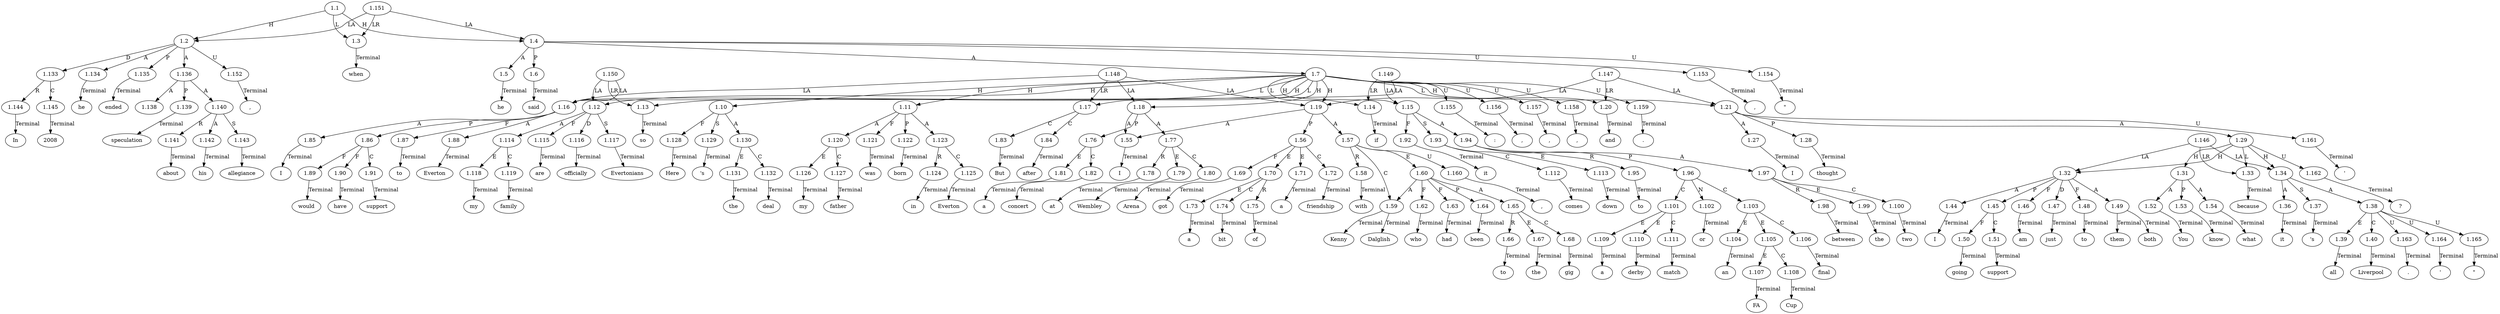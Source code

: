 // Graph
digraph {
	0.1 [label=In ordering=out]
	0.10 [label=when ordering=out]
	0.100 [label="'s" ordering=out]
	0.101 [label=all ordering=out]
	0.102 [label=Liverpool ordering=out]
	0.103 [label="." ordering=out]
	0.104 [label="'" ordering=out]
	0.105 [label="\"" ordering=out]
	0.11 [label=he ordering=out]
	0.12 [label=said ordering=out]
	0.13 [label="," ordering=out]
	0.14 [label="\"" ordering=out]
	0.15 [label=Here ordering=out]
	0.16 [label="'s" ordering=out]
	0.17 [label=the ordering=out]
	0.18 [label=deal ordering=out]
	0.19 [label=":" ordering=out]
	0.2 [label=2008 ordering=out]
	0.20 [label=my ordering=out]
	0.21 [label=father ordering=out]
	0.22 [label=was ordering=out]
	0.23 [label=born ordering=out]
	0.24 [label=in ordering=out]
	0.25 [label=Everton ordering=out]
	0.26 [label="," ordering=out]
	0.27 [label=my ordering=out]
	0.28 [label=family ordering=out]
	0.29 [label=are ordering=out]
	0.3 [label="," ordering=out]
	0.30 [label=officially ordering=out]
	0.31 [label=Evertonians ordering=out]
	0.32 [label="," ordering=out]
	0.33 [label=so ordering=out]
	0.34 [label=if ordering=out]
	0.35 [label=it ordering=out]
	0.36 [label=comes ordering=out]
	0.37 [label=down ordering=out]
	0.38 [label=to ordering=out]
	0.39 [label=a ordering=out]
	0.4 [label=he ordering=out]
	0.40 [label=derby ordering=out]
	0.41 [label=match ordering=out]
	0.42 [label=or ordering=out]
	0.43 [label=an ordering=out]
	0.44 [label=FA ordering=out]
	0.45 [label=Cup ordering=out]
	0.46 [label=final ordering=out]
	0.47 [label=between ordering=out]
	0.48 [label=the ordering=out]
	0.49 [label=two ordering=out]
	0.5 [label=ended ordering=out]
	0.50 [label="," ordering=out]
	0.51 [label=I ordering=out]
	0.52 [label=would ordering=out]
	0.53 [label=have ordering=out]
	0.54 [label=to ordering=out]
	0.55 [label=support ordering=out]
	0.56 [label=Everton ordering=out]
	0.57 [label="." ordering=out]
	0.58 [label=But ordering=out]
	0.59 [label=after ordering=out]
	0.6 [label=speculation ordering=out]
	0.60 [label=a ordering=out]
	0.61 [label=concert ordering=out]
	0.62 [label=at ordering=out]
	0.63 [label=Wembley ordering=out]
	0.64 [label=Arena ordering=out]
	0.65 [label=I ordering=out]
	0.66 [label=got ordering=out]
	0.67 [label=a ordering=out]
	0.68 [label=bit ordering=out]
	0.69 [label=of ordering=out]
	0.7 [label=about ordering=out]
	0.70 [label=a ordering=out]
	0.71 [label=friendship ordering=out]
	0.72 [label=with ordering=out]
	0.73 [label=Kenny ordering=out]
	0.74 [label=Dalglish ordering=out]
	0.75 [label="," ordering=out]
	0.76 [label=who ordering=out]
	0.77 [label=had ordering=out]
	0.78 [label=been ordering=out]
	0.79 [label=to ordering=out]
	0.8 [label=his ordering=out]
	0.80 [label=the ordering=out]
	0.81 [label=gig ordering=out]
	0.82 [label=and ordering=out]
	0.83 [label=I ordering=out]
	0.84 [label=thought ordering=out]
	0.85 [label="'" ordering=out]
	0.86 [label=You ordering=out]
	0.87 [label=know ordering=out]
	0.88 [label=what ordering=out]
	0.89 [label="?" ordering=out]
	0.9 [label=allegiance ordering=out]
	0.90 [label=I ordering=out]
	0.91 [label=am ordering=out]
	0.92 [label=just ordering=out]
	0.93 [label=going ordering=out]
	0.94 [label=to ordering=out]
	0.95 [label=support ordering=out]
	0.96 [label=them ordering=out]
	0.97 [label=both ordering=out]
	0.98 [label=because ordering=out]
	0.99 [label=it ordering=out]
	1.1 [label=1.1 ordering=out]
	1.2 [label=1.2 ordering=out]
	1.3 [label=1.3 ordering=out]
	1.4 [label=1.4 ordering=out]
	1.5 [label=1.5 ordering=out]
	1.6 [label=1.6 ordering=out]
	1.7 [label=1.7 ordering=out]
	1.10 [label=1.10 ordering=out]
	1.11 [label=1.11 ordering=out]
	1.12 [label=1.12 ordering=out]
	1.13 [label=1.13 ordering=out]
	1.14 [label=1.14 ordering=out]
	1.15 [label=1.15 ordering=out]
	1.16 [label=1.16 ordering=out]
	1.17 [label=1.17 ordering=out]
	1.18 [label=1.18 ordering=out]
	1.19 [label=1.19 ordering=out]
	1.20 [label=1.20 ordering=out]
	1.21 [label=1.21 ordering=out]
	1.27 [label=1.27 ordering=out]
	1.28 [label=1.28 ordering=out]
	1.29 [label=1.29 ordering=out]
	1.31 [label=1.31 ordering=out]
	1.32 [label=1.32 ordering=out]
	1.33 [label=1.33 ordering=out]
	1.34 [label=1.34 ordering=out]
	1.36 [label=1.36 ordering=out]
	1.37 [label=1.37 ordering=out]
	1.38 [label=1.38 ordering=out]
	1.39 [label=1.39 ordering=out]
	1.40 [label=1.40 ordering=out]
	1.44 [label=1.44 ordering=out]
	1.45 [label=1.45 ordering=out]
	1.46 [label=1.46 ordering=out]
	1.47 [label=1.47 ordering=out]
	1.48 [label=1.48 ordering=out]
	1.49 [label=1.49 ordering=out]
	1.50 [label=1.50 ordering=out]
	1.51 [label=1.51 ordering=out]
	1.52 [label=1.52 ordering=out]
	1.53 [label=1.53 ordering=out]
	1.54 [label=1.54 ordering=out]
	1.55 [label=1.55 ordering=out]
	1.56 [label=1.56 ordering=out]
	1.57 [label=1.57 ordering=out]
	1.58 [label=1.58 ordering=out]
	1.59 [label=1.59 ordering=out]
	1.60 [label=1.60 ordering=out]
	1.62 [label=1.62 ordering=out]
	1.63 [label=1.63 ordering=out]
	1.64 [label=1.64 ordering=out]
	1.65 [label=1.65 ordering=out]
	1.66 [label=1.66 ordering=out]
	1.67 [label=1.67 ordering=out]
	1.68 [label=1.68 ordering=out]
	1.69 [label=1.69 ordering=out]
	1.70 [label=1.70 ordering=out]
	1.71 [label=1.71 ordering=out]
	1.72 [label=1.72 ordering=out]
	1.73 [label=1.73 ordering=out]
	1.74 [label=1.74 ordering=out]
	1.75 [label=1.75 ordering=out]
	1.76 [label=1.76 ordering=out]
	1.77 [label=1.77 ordering=out]
	1.78 [label=1.78 ordering=out]
	1.79 [label=1.79 ordering=out]
	1.80 [label=1.80 ordering=out]
	1.81 [label=1.81 ordering=out]
	1.82 [label=1.82 ordering=out]
	1.83 [label=1.83 ordering=out]
	1.84 [label=1.84 ordering=out]
	1.85 [label=1.85 ordering=out]
	1.86 [label=1.86 ordering=out]
	1.87 [label=1.87 ordering=out]
	1.88 [label=1.88 ordering=out]
	1.89 [label=1.89 ordering=out]
	1.90 [label=1.90 ordering=out]
	1.91 [label=1.91 ordering=out]
	1.92 [label=1.92 ordering=out]
	1.93 [label=1.93 ordering=out]
	1.94 [label=1.94 ordering=out]
	1.95 [label=1.95 ordering=out]
	1.96 [label=1.96 ordering=out]
	1.97 [label=1.97 ordering=out]
	1.98 [label=1.98 ordering=out]
	1.99 [label=1.99 ordering=out]
	1.100 [label=1.100 ordering=out]
	1.101 [label=1.101 ordering=out]
	1.102 [label=1.102 ordering=out]
	1.103 [label=1.103 ordering=out]
	1.104 [label=1.104 ordering=out]
	1.105 [label=1.105 ordering=out]
	1.106 [label=1.106 ordering=out]
	1.107 [label=1.107 ordering=out]
	1.108 [label=1.108 ordering=out]
	1.109 [label=1.109 ordering=out]
	1.110 [label=1.110 ordering=out]
	1.111 [label=1.111 ordering=out]
	1.112 [label=1.112 ordering=out]
	1.113 [label=1.113 ordering=out]
	1.114 [label=1.114 ordering=out]
	1.115 [label=1.115 ordering=out]
	1.116 [label=1.116 ordering=out]
	1.117 [label=1.117 ordering=out]
	1.118 [label=1.118 ordering=out]
	1.119 [label=1.119 ordering=out]
	1.120 [label=1.120 ordering=out]
	1.121 [label=1.121 ordering=out]
	1.122 [label=1.122 ordering=out]
	1.123 [label=1.123 ordering=out]
	1.124 [label=1.124 ordering=out]
	1.125 [label=1.125 ordering=out]
	1.126 [label=1.126 ordering=out]
	1.127 [label=1.127 ordering=out]
	1.128 [label=1.128 ordering=out]
	1.129 [label=1.129 ordering=out]
	1.130 [label=1.130 ordering=out]
	1.131 [label=1.131 ordering=out]
	1.132 [label=1.132 ordering=out]
	1.133 [label=1.133 ordering=out]
	1.134 [label=1.134 ordering=out]
	1.135 [label=1.135 ordering=out]
	1.136 [label=1.136 ordering=out]
	1.138 [label=1.138 ordering=out]
	1.139 [label=1.139 ordering=out]
	1.140 [label=1.140 ordering=out]
	1.141 [label=1.141 ordering=out]
	1.142 [label=1.142 ordering=out]
	1.143 [label=1.143 ordering=out]
	1.144 [label=1.144 ordering=out]
	1.145 [label=1.145 ordering=out]
	1.146 [label=1.146 ordering=out]
	1.147 [label=1.147 ordering=out]
	1.148 [label=1.148 ordering=out]
	1.149 [label=1.149 ordering=out]
	1.150 [label=1.150 ordering=out]
	1.151 [label=1.151 ordering=out]
	1.152 [label=1.152 ordering=out]
	1.153 [label=1.153 ordering=out]
	1.154 [label=1.154 ordering=out]
	1.155 [label=1.155 ordering=out]
	1.156 [label=1.156 ordering=out]
	1.157 [label=1.157 ordering=out]
	1.158 [label=1.158 ordering=out]
	1.159 [label=1.159 ordering=out]
	1.160 [label=1.160 ordering=out]
	1.161 [label=1.161 ordering=out]
	1.162 [label=1.162 ordering=out]
	1.163 [label=1.163 ordering=out]
	1.164 [label=1.164 ordering=out]
	1.165 [label=1.165 ordering=out]
	1.1 -> 1.2 [label=H ordering=out]
	1.1 -> 1.3 [label=L ordering=out]
	1.1 -> 1.4 [label=H ordering=out]
	1.2 -> 1.133 [label=D ordering=out]
	1.2 -> 1.134 [label=A ordering=out]
	1.2 -> 1.135 [label=P ordering=out]
	1.2 -> 1.136 [label=A ordering=out]
	1.2 -> 1.152 [label=U ordering=out]
	1.3 -> 0.10 [label=Terminal ordering=out]
	1.4 -> 1.5 [label=A ordering=out]
	1.4 -> 1.6 [label=P ordering=out]
	1.4 -> 1.7 [label=A ordering=out]
	1.4 -> 1.153 [label=U ordering=out]
	1.4 -> 1.154 [label=U ordering=out]
	1.5 -> 0.11 [label=Terminal ordering=out]
	1.6 -> 0.12 [label=Terminal ordering=out]
	1.7 -> 1.10 [label=H ordering=out]
	1.7 -> 1.11 [label=H ordering=out]
	1.7 -> 1.12 [label=H ordering=out]
	1.7 -> 1.13 [label=L ordering=out]
	1.7 -> 1.14 [label=L ordering=out]
	1.7 -> 1.15 [label=H ordering=out]
	1.7 -> 1.16 [label=H ordering=out]
	1.7 -> 1.17 [label=L ordering=out]
	1.7 -> 1.18 [label=H ordering=out]
	1.7 -> 1.19 [label=H ordering=out]
	1.7 -> 1.20 [label=L ordering=out]
	1.7 -> 1.21 [label=H ordering=out]
	1.7 -> 1.155 [label=U ordering=out]
	1.7 -> 1.156 [label=U ordering=out]
	1.7 -> 1.157 [label=U ordering=out]
	1.7 -> 1.158 [label=U ordering=out]
	1.7 -> 1.159 [label=U ordering=out]
	1.10 -> 1.128 [label=F ordering=out]
	1.10 -> 1.129 [label=S ordering=out]
	1.10 -> 1.130 [label=A ordering=out]
	1.11 -> 1.120 [label=A ordering=out]
	1.11 -> 1.121 [label=F ordering=out]
	1.11 -> 1.122 [label=P ordering=out]
	1.11 -> 1.123 [label=A ordering=out]
	1.12 -> 1.114 [label=A ordering=out]
	1.12 -> 1.115 [label=F ordering=out]
	1.12 -> 1.116 [label=D ordering=out]
	1.12 -> 1.117 [label=S ordering=out]
	1.13 -> 0.33 [label=Terminal ordering=out]
	1.14 -> 0.34 [label=Terminal ordering=out]
	1.15 -> 1.92 [label=F ordering=out]
	1.15 -> 1.93 [label=S ordering=out]
	1.15 -> 1.94 [label=A ordering=out]
	1.16 -> 1.85 [label=A ordering=out]
	1.16 -> 1.86 [label=P ordering=out]
	1.16 -> 1.87 [label=F ordering=out]
	1.16 -> 1.88 [label=A ordering=out]
	1.17 -> 1.83 [label=C ordering=out]
	1.17 -> 1.84 [label=C ordering=out]
	1.18 -> 1.55 [label=A ordering=out]
	1.18 -> 1.76 [label=P ordering=out]
	1.18 -> 1.77 [label=A ordering=out]
	1.19 -> 1.55 [label=A ordering=out]
	1.19 -> 1.56 [label=P ordering=out]
	1.19 -> 1.57 [label=A ordering=out]
	1.20 -> 0.82 [label=Terminal ordering=out]
	1.21 -> 1.27 [label=A ordering=out]
	1.21 -> 1.28 [label=P ordering=out]
	1.21 -> 1.29 [label=A ordering=out]
	1.21 -> 1.161 [label=U ordering=out]
	1.27 -> 0.83 [label=Terminal ordering=out]
	1.28 -> 0.84 [label=Terminal ordering=out]
	1.29 -> 1.31 [label=H ordering=out]
	1.29 -> 1.32 [label=H ordering=out]
	1.29 -> 1.33 [label=L ordering=out]
	1.29 -> 1.34 [label=H ordering=out]
	1.29 -> 1.162 [label=U ordering=out]
	1.31 -> 1.52 [label=A ordering=out]
	1.31 -> 1.53 [label=P ordering=out]
	1.31 -> 1.54 [label=A ordering=out]
	1.32 -> 1.44 [label=A ordering=out]
	1.32 -> 1.45 [label=P ordering=out]
	1.32 -> 1.46 [label=F ordering=out]
	1.32 -> 1.47 [label=D ordering=out]
	1.32 -> 1.48 [label=F ordering=out]
	1.32 -> 1.49 [label=A ordering=out]
	1.33 -> 0.98 [label=Terminal ordering=out]
	1.34 -> 1.36 [label=A ordering=out]
	1.34 -> 1.37 [label=S ordering=out]
	1.34 -> 1.38 [label=A ordering=out]
	1.36 -> 0.99 [label=Terminal ordering=out]
	1.37 -> 0.100 [label=Terminal ordering=out]
	1.38 -> 1.39 [label=E ordering=out]
	1.38 -> 1.40 [label=C ordering=out]
	1.38 -> 1.163 [label=U ordering=out]
	1.38 -> 1.164 [label=U ordering=out]
	1.38 -> 1.165 [label=U ordering=out]
	1.39 -> 0.101 [label=Terminal ordering=out]
	1.40 -> 0.102 [label=Terminal ordering=out]
	1.44 -> 0.90 [label=Terminal ordering=out]
	1.45 -> 1.50 [label=F ordering=out]
	1.45 -> 1.51 [label=C ordering=out]
	1.46 -> 0.91 [label=Terminal ordering=out]
	1.47 -> 0.92 [label=Terminal ordering=out]
	1.48 -> 0.94 [label=Terminal ordering=out]
	1.49 -> 0.96 [label=Terminal ordering=out]
	1.49 -> 0.97 [label=Terminal ordering=out]
	1.50 -> 0.93 [label=Terminal ordering=out]
	1.51 -> 0.95 [label=Terminal ordering=out]
	1.52 -> 0.86 [label=Terminal ordering=out]
	1.53 -> 0.87 [label=Terminal ordering=out]
	1.54 -> 0.88 [label=Terminal ordering=out]
	1.55 -> 0.65 [label=Terminal ordering=out]
	1.56 -> 1.69 [label=F ordering=out]
	1.56 -> 1.70 [label=E ordering=out]
	1.56 -> 1.71 [label=E ordering=out]
	1.56 -> 1.72 [label=C ordering=out]
	1.57 -> 1.58 [label=R ordering=out]
	1.57 -> 1.59 [label=C ordering=out]
	1.57 -> 1.60 [label=E ordering=out]
	1.57 -> 1.160 [label=U ordering=out]
	1.58 -> 0.72 [label=Terminal ordering=out]
	1.59 -> 0.73 [label=Terminal ordering=out]
	1.59 -> 0.74 [label=Terminal ordering=out]
	1.60 -> 1.59 [label=A ordering=out]
	1.60 -> 1.62 [label=F ordering=out]
	1.60 -> 1.63 [label=F ordering=out]
	1.60 -> 1.64 [label=P ordering=out]
	1.60 -> 1.65 [label=A ordering=out]
	1.62 -> 0.76 [label=Terminal ordering=out]
	1.63 -> 0.77 [label=Terminal ordering=out]
	1.64 -> 0.78 [label=Terminal ordering=out]
	1.65 -> 1.66 [label=R ordering=out]
	1.65 -> 1.67 [label=E ordering=out]
	1.65 -> 1.68 [label=C ordering=out]
	1.66 -> 0.79 [label=Terminal ordering=out]
	1.67 -> 0.80 [label=Terminal ordering=out]
	1.68 -> 0.81 [label=Terminal ordering=out]
	1.69 -> 0.66 [label=Terminal ordering=out]
	1.70 -> 1.73 [label=E ordering=out]
	1.70 -> 1.74 [label=C ordering=out]
	1.70 -> 1.75 [label=R ordering=out]
	1.71 -> 0.70 [label=Terminal ordering=out]
	1.72 -> 0.71 [label=Terminal ordering=out]
	1.73 -> 0.67 [label=Terminal ordering=out]
	1.74 -> 0.68 [label=Terminal ordering=out]
	1.75 -> 0.69 [label=Terminal ordering=out]
	1.76 -> 1.81 [label=E ordering=out]
	1.76 -> 1.82 [label=C ordering=out]
	1.77 -> 1.78 [label=R ordering=out]
	1.77 -> 1.79 [label=E ordering=out]
	1.77 -> 1.80 [label=C ordering=out]
	1.78 -> 0.62 [label=Terminal ordering=out]
	1.79 -> 0.63 [label=Terminal ordering=out]
	1.80 -> 0.64 [label=Terminal ordering=out]
	1.81 -> 0.60 [label=Terminal ordering=out]
	1.82 -> 0.61 [label=Terminal ordering=out]
	1.83 -> 0.58 [label=Terminal ordering=out]
	1.84 -> 0.59 [label=Terminal ordering=out]
	1.85 -> 0.51 [label=Terminal ordering=out]
	1.86 -> 1.89 [label=F ordering=out]
	1.86 -> 1.90 [label=F ordering=out]
	1.86 -> 1.91 [label=C ordering=out]
	1.87 -> 0.54 [label=Terminal ordering=out]
	1.88 -> 0.56 [label=Terminal ordering=out]
	1.89 -> 0.52 [label=Terminal ordering=out]
	1.90 -> 0.53 [label=Terminal ordering=out]
	1.91 -> 0.55 [label=Terminal ordering=out]
	1.92 -> 0.35 [label=Terminal ordering=out]
	1.93 -> 1.112 [label=C ordering=out]
	1.93 -> 1.113 [label=E ordering=out]
	1.94 -> 1.95 [label=R ordering=out]
	1.94 -> 1.96 [label=P ordering=out]
	1.94 -> 1.97 [label=A ordering=out]
	1.95 -> 0.38 [label=Terminal ordering=out]
	1.96 -> 1.101 [label=C ordering=out]
	1.96 -> 1.102 [label=N ordering=out]
	1.96 -> 1.103 [label=C ordering=out]
	1.97 -> 1.98 [label=R ordering=out]
	1.97 -> 1.99 [label=E ordering=out]
	1.97 -> 1.100 [label=C ordering=out]
	1.98 -> 0.47 [label=Terminal ordering=out]
	1.99 -> 0.48 [label=Terminal ordering=out]
	1.100 -> 0.49 [label=Terminal ordering=out]
	1.101 -> 1.109 [label=E ordering=out]
	1.101 -> 1.110 [label=E ordering=out]
	1.101 -> 1.111 [label=C ordering=out]
	1.102 -> 0.42 [label=Terminal ordering=out]
	1.103 -> 1.104 [label=E ordering=out]
	1.103 -> 1.105 [label=E ordering=out]
	1.103 -> 1.106 [label=C ordering=out]
	1.104 -> 0.43 [label=Terminal ordering=out]
	1.105 -> 1.107 [label=E ordering=out]
	1.105 -> 1.108 [label=C ordering=out]
	1.106 -> 0.46 [label=Terminal ordering=out]
	1.107 -> 0.44 [label=Terminal ordering=out]
	1.108 -> 0.45 [label=Terminal ordering=out]
	1.109 -> 0.39 [label=Terminal ordering=out]
	1.110 -> 0.40 [label=Terminal ordering=out]
	1.111 -> 0.41 [label=Terminal ordering=out]
	1.112 -> 0.36 [label=Terminal ordering=out]
	1.113 -> 0.37 [label=Terminal ordering=out]
	1.114 -> 1.118 [label=E ordering=out]
	1.114 -> 1.119 [label=C ordering=out]
	1.115 -> 0.29 [label=Terminal ordering=out]
	1.116 -> 0.30 [label=Terminal ordering=out]
	1.117 -> 0.31 [label=Terminal ordering=out]
	1.118 -> 0.27 [label=Terminal ordering=out]
	1.119 -> 0.28 [label=Terminal ordering=out]
	1.120 -> 1.126 [label=E ordering=out]
	1.120 -> 1.127 [label=C ordering=out]
	1.121 -> 0.22 [label=Terminal ordering=out]
	1.122 -> 0.23 [label=Terminal ordering=out]
	1.123 -> 1.124 [label=R ordering=out]
	1.123 -> 1.125 [label=C ordering=out]
	1.124 -> 0.24 [label=Terminal ordering=out]
	1.125 -> 0.25 [label=Terminal ordering=out]
	1.126 -> 0.20 [label=Terminal ordering=out]
	1.127 -> 0.21 [label=Terminal ordering=out]
	1.128 -> 0.15 [label=Terminal ordering=out]
	1.129 -> 0.16 [label=Terminal ordering=out]
	1.130 -> 1.131 [label=E ordering=out]
	1.130 -> 1.132 [label=C ordering=out]
	1.131 -> 0.17 [label=Terminal ordering=out]
	1.132 -> 0.18 [label=Terminal ordering=out]
	1.133 -> 1.144 [label=R ordering=out]
	1.133 -> 1.145 [label=C ordering=out]
	1.134 -> 0.4 [label=Terminal ordering=out]
	1.135 -> 0.5 [label=Terminal ordering=out]
	1.136 -> 1.138 [label=A ordering=out]
	1.136 -> 1.139 [label=P ordering=out]
	1.136 -> 1.140 [label=A ordering=out]
	1.139 -> 0.6 [label=Terminal ordering=out]
	1.140 -> 1.141 [label=R ordering=out]
	1.140 -> 1.142 [label=A ordering=out]
	1.140 -> 1.143 [label=S ordering=out]
	1.141 -> 0.7 [label=Terminal ordering=out]
	1.142 -> 0.8 [label=Terminal ordering=out]
	1.143 -> 0.9 [label=Terminal ordering=out]
	1.144 -> 0.1 [label=Terminal ordering=out]
	1.145 -> 0.2 [label=Terminal ordering=out]
	1.146 -> 1.32 [label=LA ordering=out]
	1.146 -> 1.33 [label=LR ordering=out]
	1.146 -> 1.34 [label=LA ordering=out]
	1.147 -> 1.19 [label=LA ordering=out]
	1.147 -> 1.20 [label=LR ordering=out]
	1.147 -> 1.21 [label=LA ordering=out]
	1.148 -> 1.16 [label=LA ordering=out]
	1.148 -> 1.17 [label=LR ordering=out]
	1.148 -> 1.18 [label=LA ordering=out]
	1.148 -> 1.19 [label=LA ordering=out]
	1.149 -> 1.14 [label=LR ordering=out]
	1.149 -> 1.15 [label=LA ordering=out]
	1.149 -> 1.16 [label=LA ordering=out]
	1.150 -> 1.12 [label=LA ordering=out]
	1.150 -> 1.13 [label=LR ordering=out]
	1.150 -> 1.16 [label=LA ordering=out]
	1.151 -> 1.2 [label=LA ordering=out]
	1.151 -> 1.3 [label=LR ordering=out]
	1.151 -> 1.4 [label=LA ordering=out]
	1.152 -> 0.3 [label=Terminal ordering=out]
	1.153 -> 0.13 [label=Terminal ordering=out]
	1.154 -> 0.14 [label=Terminal ordering=out]
	1.155 -> 0.19 [label=Terminal ordering=out]
	1.156 -> 0.26 [label=Terminal ordering=out]
	1.157 -> 0.32 [label=Terminal ordering=out]
	1.158 -> 0.50 [label=Terminal ordering=out]
	1.159 -> 0.57 [label=Terminal ordering=out]
	1.160 -> 0.75 [label=Terminal ordering=out]
	1.161 -> 0.85 [label=Terminal ordering=out]
	1.162 -> 0.89 [label=Terminal ordering=out]
	1.163 -> 0.103 [label=Terminal ordering=out]
	1.164 -> 0.104 [label=Terminal ordering=out]
	1.165 -> 0.105 [label=Terminal ordering=out]
}
